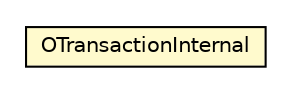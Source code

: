 #!/usr/local/bin/dot
#
# Class diagram 
# Generated by UMLGraph version R5_6-24-gf6e263 (http://www.umlgraph.org/)
#

digraph G {
	edge [fontname="Helvetica",fontsize=10,labelfontname="Helvetica",labelfontsize=10];
	node [fontname="Helvetica",fontsize=10,shape=plaintext];
	nodesep=0.25;
	ranksep=0.5;
	// com.orientechnologies.orient.core.tx.OTransactionInternal
	c4224233 [label=<<table title="com.orientechnologies.orient.core.tx.OTransactionInternal" border="0" cellborder="1" cellspacing="0" cellpadding="2" port="p" bgcolor="lemonChiffon" href="./OTransactionInternal.html">
		<tr><td><table border="0" cellspacing="0" cellpadding="1">
<tr><td align="center" balign="center"> OTransactionInternal </td></tr>
		</table></td></tr>
		</table>>, URL="./OTransactionInternal.html", fontname="Helvetica", fontcolor="black", fontsize=10.0];
}

